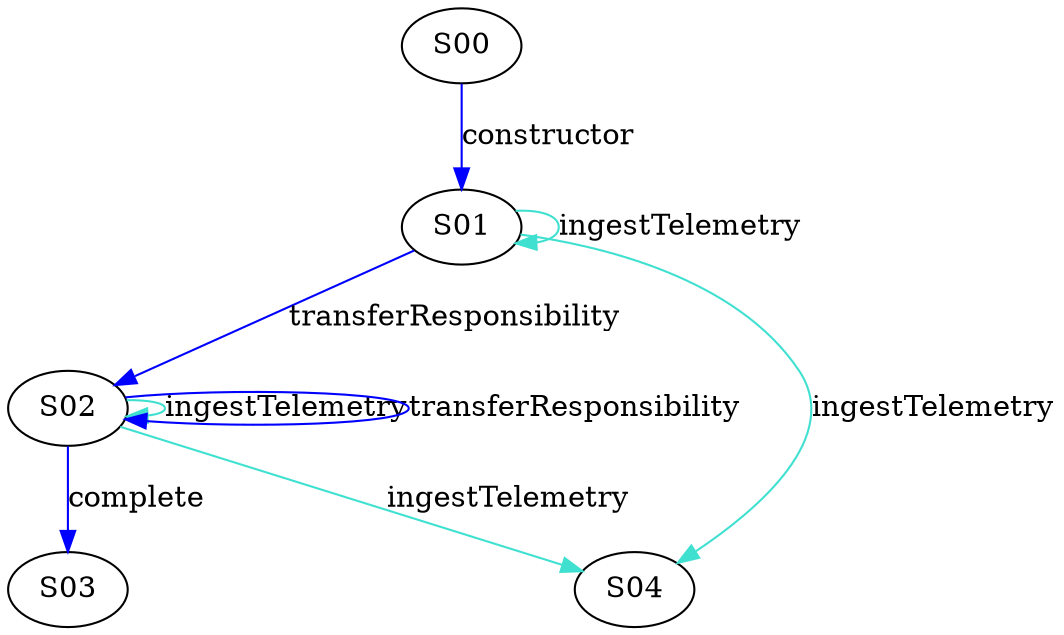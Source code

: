 digraph {

S01->S02 [label="transferResponsibility", style="", color="blue"]
S01->S01 [label="ingestTelemetry", style="", color="turquoise"]
S01->S04 [label="ingestTelemetry", style="", color="turquoise"]
S02->S02 [label="ingestTelemetry", style="", color="turquoise"]
S02->S04 [label="ingestTelemetry", style="", color="turquoise"]
S02->S03 [label="complete", style="", color="blue"]
S00->S01 [label="constructor", style="", color="blue"]
S02->S02 [label="transferResponsibility", style="", color="blue"]
}